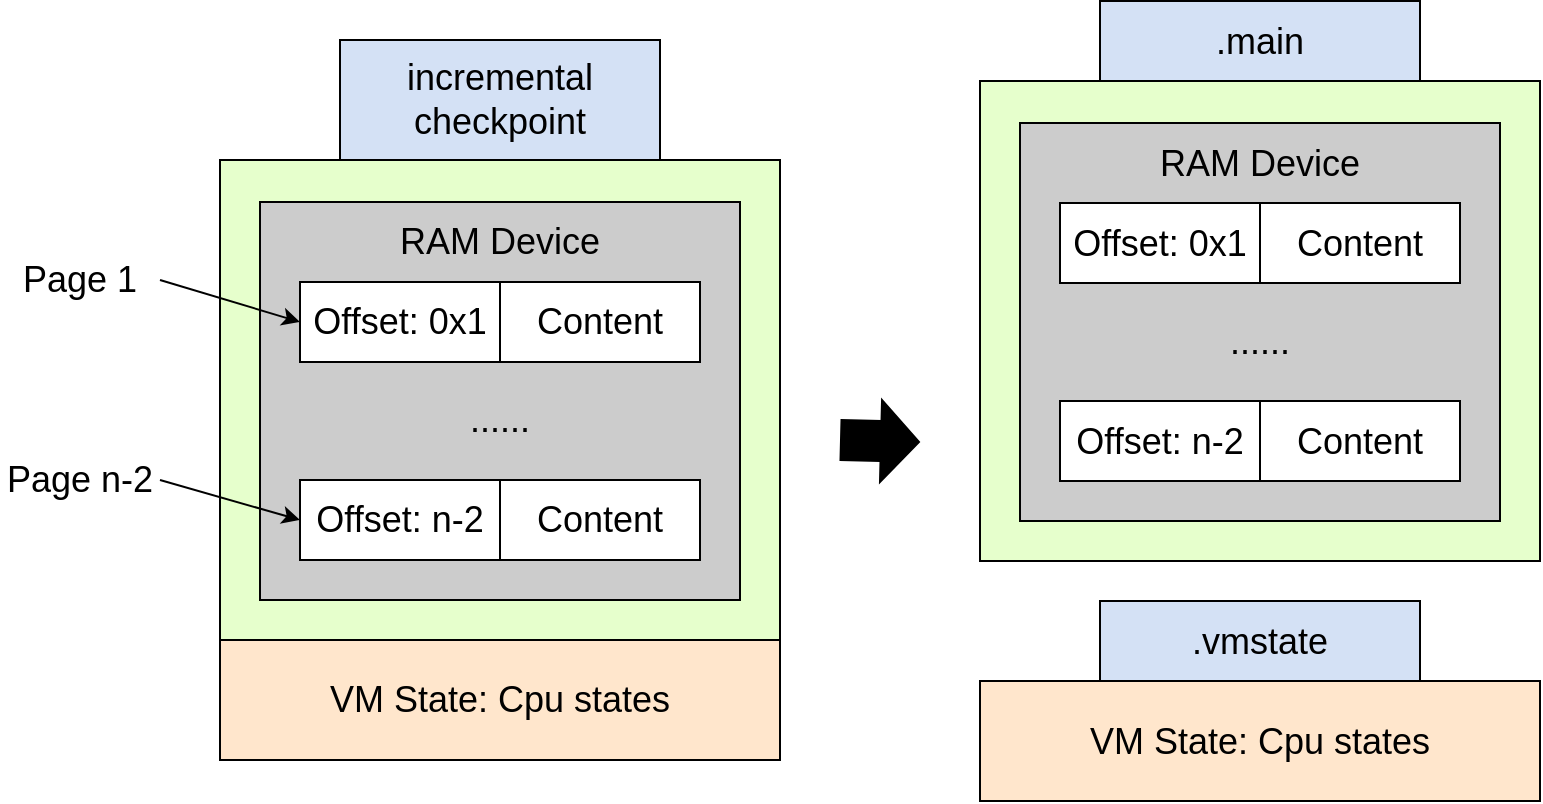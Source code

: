 <mxfile version="21.5.0" type="github">
  <diagram name="第 1 页" id="94XdVy8jzoCnp3XZaFxc">
    <mxGraphModel dx="2019" dy="1155" grid="1" gridSize="10" guides="1" tooltips="1" connect="1" arrows="1" fold="1" page="1" pageScale="1" pageWidth="827" pageHeight="1169" math="0" shadow="0">
      <root>
        <mxCell id="0" />
        <mxCell id="1" parent="0" />
        <mxCell id="st5A2WW8oWYR8JEOcuqe-1" value="incremental checkpoint" style="text;html=1;strokeColor=default;fillColor=#D4E1F5;align=center;verticalAlign=middle;whiteSpace=wrap;rounded=0;fontSize=18;" parent="1" vertex="1">
          <mxGeometry x="170" y="300" width="160" height="60" as="geometry" />
        </mxCell>
        <mxCell id="st5A2WW8oWYR8JEOcuqe-2" value="" style="rounded=0;whiteSpace=wrap;html=1;fillColor=#E6FFCC;" parent="1" vertex="1">
          <mxGeometry x="110" y="360" width="280" height="240" as="geometry" />
        </mxCell>
        <mxCell id="st5A2WW8oWYR8JEOcuqe-3" value="" style="rounded=0;whiteSpace=wrap;html=1;fillColor=#CCCCCC;" parent="1" vertex="1">
          <mxGeometry x="130" y="381" width="240" height="199" as="geometry" />
        </mxCell>
        <mxCell id="st5A2WW8oWYR8JEOcuqe-4" value="&lt;font style=&quot;font-size: 18px;&quot;&gt;RAM Device&lt;/font&gt;" style="text;html=1;strokeColor=none;fillColor=none;align=center;verticalAlign=middle;whiteSpace=wrap;rounded=0;" parent="1" vertex="1">
          <mxGeometry x="130" y="381" width="240" height="40" as="geometry" />
        </mxCell>
        <mxCell id="st5A2WW8oWYR8JEOcuqe-5" value="&lt;font style=&quot;font-size: 18px;&quot;&gt;VM State: Cpu states&lt;/font&gt;" style="rounded=0;whiteSpace=wrap;html=1;fillColor=#FFE6CC;" parent="1" vertex="1">
          <mxGeometry x="110" y="600" width="280" height="60" as="geometry" />
        </mxCell>
        <mxCell id="st5A2WW8oWYR8JEOcuqe-6" value="&lt;font style=&quot;font-size: 18px;&quot;&gt;Offset: 0x1&lt;/font&gt;" style="rounded=0;whiteSpace=wrap;html=1;fillColor=#FFFFFF;" parent="1" vertex="1">
          <mxGeometry x="150" y="421" width="100" height="40" as="geometry" />
        </mxCell>
        <mxCell id="st5A2WW8oWYR8JEOcuqe-7" value="&lt;font style=&quot;font-size: 18px;&quot;&gt;Content&lt;/font&gt;" style="rounded=0;whiteSpace=wrap;html=1;fillColor=#FFFFFF;" parent="1" vertex="1">
          <mxGeometry x="250" y="421" width="100" height="40" as="geometry" />
        </mxCell>
        <mxCell id="st5A2WW8oWYR8JEOcuqe-8" value="&lt;font style=&quot;font-size: 18px;&quot;&gt;......&lt;/font&gt;" style="text;html=1;strokeColor=none;fillColor=none;align=center;verticalAlign=middle;whiteSpace=wrap;rounded=0;" parent="1" vertex="1">
          <mxGeometry x="220" y="480" width="60" height="20" as="geometry" />
        </mxCell>
        <mxCell id="st5A2WW8oWYR8JEOcuqe-9" value="&lt;font style=&quot;font-size: 18px;&quot;&gt;Offset: n-2&lt;/font&gt;" style="rounded=0;whiteSpace=wrap;html=1;fillColor=#FFFFFF;" parent="1" vertex="1">
          <mxGeometry x="150" y="520" width="100" height="40" as="geometry" />
        </mxCell>
        <mxCell id="st5A2WW8oWYR8JEOcuqe-10" value="&lt;font style=&quot;font-size: 18px;&quot;&gt;Content&lt;/font&gt;" style="rounded=0;whiteSpace=wrap;html=1;fillColor=#FFFFFF;" parent="1" vertex="1">
          <mxGeometry x="250" y="520" width="100" height="40" as="geometry" />
        </mxCell>
        <mxCell id="st5A2WW8oWYR8JEOcuqe-12" value="&lt;font style=&quot;font-size: 18px;&quot;&gt;Page 1&lt;/font&gt;" style="text;html=1;strokeColor=none;fillColor=none;align=center;verticalAlign=middle;whiteSpace=wrap;rounded=0;" parent="1" vertex="1">
          <mxGeometry y="400" width="80" height="40" as="geometry" />
        </mxCell>
        <mxCell id="st5A2WW8oWYR8JEOcuqe-14" value="&lt;font style=&quot;font-size: 18px;&quot;&gt;Page n-2&lt;/font&gt;" style="text;html=1;strokeColor=none;fillColor=none;align=center;verticalAlign=middle;whiteSpace=wrap;rounded=0;" parent="1" vertex="1">
          <mxGeometry y="500" width="80" height="40" as="geometry" />
        </mxCell>
        <mxCell id="st5A2WW8oWYR8JEOcuqe-15" value="" style="endArrow=classic;html=1;rounded=0;exitX=1;exitY=0.5;exitDx=0;exitDy=0;entryX=0;entryY=0.5;entryDx=0;entryDy=0;" parent="1" source="st5A2WW8oWYR8JEOcuqe-12" target="st5A2WW8oWYR8JEOcuqe-6" edge="1">
          <mxGeometry width="50" height="50" relative="1" as="geometry">
            <mxPoint x="560" y="400" as="sourcePoint" />
            <mxPoint x="350" y="440" as="targetPoint" />
          </mxGeometry>
        </mxCell>
        <mxCell id="st5A2WW8oWYR8JEOcuqe-17" value="" style="endArrow=classic;html=1;rounded=0;exitX=1;exitY=0.5;exitDx=0;exitDy=0;entryX=0;entryY=0.5;entryDx=0;entryDy=0;" parent="1" source="st5A2WW8oWYR8JEOcuqe-14" target="st5A2WW8oWYR8JEOcuqe-9" edge="1">
          <mxGeometry width="50" height="50" relative="1" as="geometry">
            <mxPoint x="410" y="520" as="sourcePoint" />
            <mxPoint x="350" y="540" as="targetPoint" />
          </mxGeometry>
        </mxCell>
        <mxCell id="st5A2WW8oWYR8JEOcuqe-18" value="" style="shape=flexArrow;endArrow=classic;html=1;rounded=0;width=20;fillColor=#000000;" parent="1" edge="1">
          <mxGeometry width="50" height="50" relative="1" as="geometry">
            <mxPoint x="420" y="500" as="sourcePoint" />
            <mxPoint x="460" y="501" as="targetPoint" />
          </mxGeometry>
        </mxCell>
        <mxCell id="st5A2WW8oWYR8JEOcuqe-19" value="" style="rounded=0;whiteSpace=wrap;html=1;fillColor=#E6FFCC;" parent="1" vertex="1">
          <mxGeometry x="490" y="320.5" width="280" height="240" as="geometry" />
        </mxCell>
        <mxCell id="st5A2WW8oWYR8JEOcuqe-20" value="" style="rounded=0;whiteSpace=wrap;html=1;fillColor=#CCCCCC;" parent="1" vertex="1">
          <mxGeometry x="510" y="341.5" width="240" height="199" as="geometry" />
        </mxCell>
        <mxCell id="st5A2WW8oWYR8JEOcuqe-21" value="&lt;font style=&quot;font-size: 18px;&quot;&gt;RAM Device&lt;/font&gt;" style="text;html=1;strokeColor=none;fillColor=none;align=center;verticalAlign=middle;whiteSpace=wrap;rounded=0;" parent="1" vertex="1">
          <mxGeometry x="510" y="341.5" width="240" height="40" as="geometry" />
        </mxCell>
        <mxCell id="st5A2WW8oWYR8JEOcuqe-22" value="&lt;font style=&quot;font-size: 18px;&quot;&gt;Offset: 0x1&lt;/font&gt;" style="rounded=0;whiteSpace=wrap;html=1;fillColor=#FFFFFF;" parent="1" vertex="1">
          <mxGeometry x="530" y="381.5" width="100" height="40" as="geometry" />
        </mxCell>
        <mxCell id="st5A2WW8oWYR8JEOcuqe-23" value="&lt;font style=&quot;font-size: 18px;&quot;&gt;Content&lt;/font&gt;" style="rounded=0;whiteSpace=wrap;html=1;fillColor=#FFFFFF;" parent="1" vertex="1">
          <mxGeometry x="630" y="381.5" width="100" height="40" as="geometry" />
        </mxCell>
        <mxCell id="st5A2WW8oWYR8JEOcuqe-24" value="&lt;font style=&quot;font-size: 18px;&quot;&gt;......&lt;/font&gt;" style="text;html=1;strokeColor=none;fillColor=none;align=center;verticalAlign=middle;whiteSpace=wrap;rounded=0;" parent="1" vertex="1">
          <mxGeometry x="600" y="440.5" width="60" height="20" as="geometry" />
        </mxCell>
        <mxCell id="st5A2WW8oWYR8JEOcuqe-25" value="&lt;font style=&quot;font-size: 18px;&quot;&gt;Offset: n-2&lt;/font&gt;" style="rounded=0;whiteSpace=wrap;html=1;fillColor=#FFFFFF;" parent="1" vertex="1">
          <mxGeometry x="530" y="480.5" width="100" height="40" as="geometry" />
        </mxCell>
        <mxCell id="st5A2WW8oWYR8JEOcuqe-26" value="&lt;font style=&quot;font-size: 18px;&quot;&gt;Content&lt;/font&gt;" style="rounded=0;whiteSpace=wrap;html=1;fillColor=#FFFFFF;" parent="1" vertex="1">
          <mxGeometry x="630" y="480.5" width="100" height="40" as="geometry" />
        </mxCell>
        <mxCell id="st5A2WW8oWYR8JEOcuqe-27" value=".main" style="text;html=1;strokeColor=default;fillColor=#D4E1F5;align=center;verticalAlign=middle;whiteSpace=wrap;rounded=0;fontSize=18;" parent="1" vertex="1">
          <mxGeometry x="550" y="280.5" width="160" height="40" as="geometry" />
        </mxCell>
        <mxCell id="st5A2WW8oWYR8JEOcuqe-28" value="&lt;font style=&quot;font-size: 18px;&quot;&gt;VM State: Cpu states&lt;/font&gt;" style="rounded=0;whiteSpace=wrap;html=1;fillColor=#FFE6CC;" parent="1" vertex="1">
          <mxGeometry x="490" y="620.5" width="280" height="60" as="geometry" />
        </mxCell>
        <mxCell id="st5A2WW8oWYR8JEOcuqe-29" value=".vmstate" style="text;html=1;strokeColor=default;fillColor=#D4E1F5;align=center;verticalAlign=middle;whiteSpace=wrap;rounded=0;fontSize=18;" parent="1" vertex="1">
          <mxGeometry x="550" y="580.5" width="160" height="40" as="geometry" />
        </mxCell>
      </root>
    </mxGraphModel>
  </diagram>
</mxfile>
